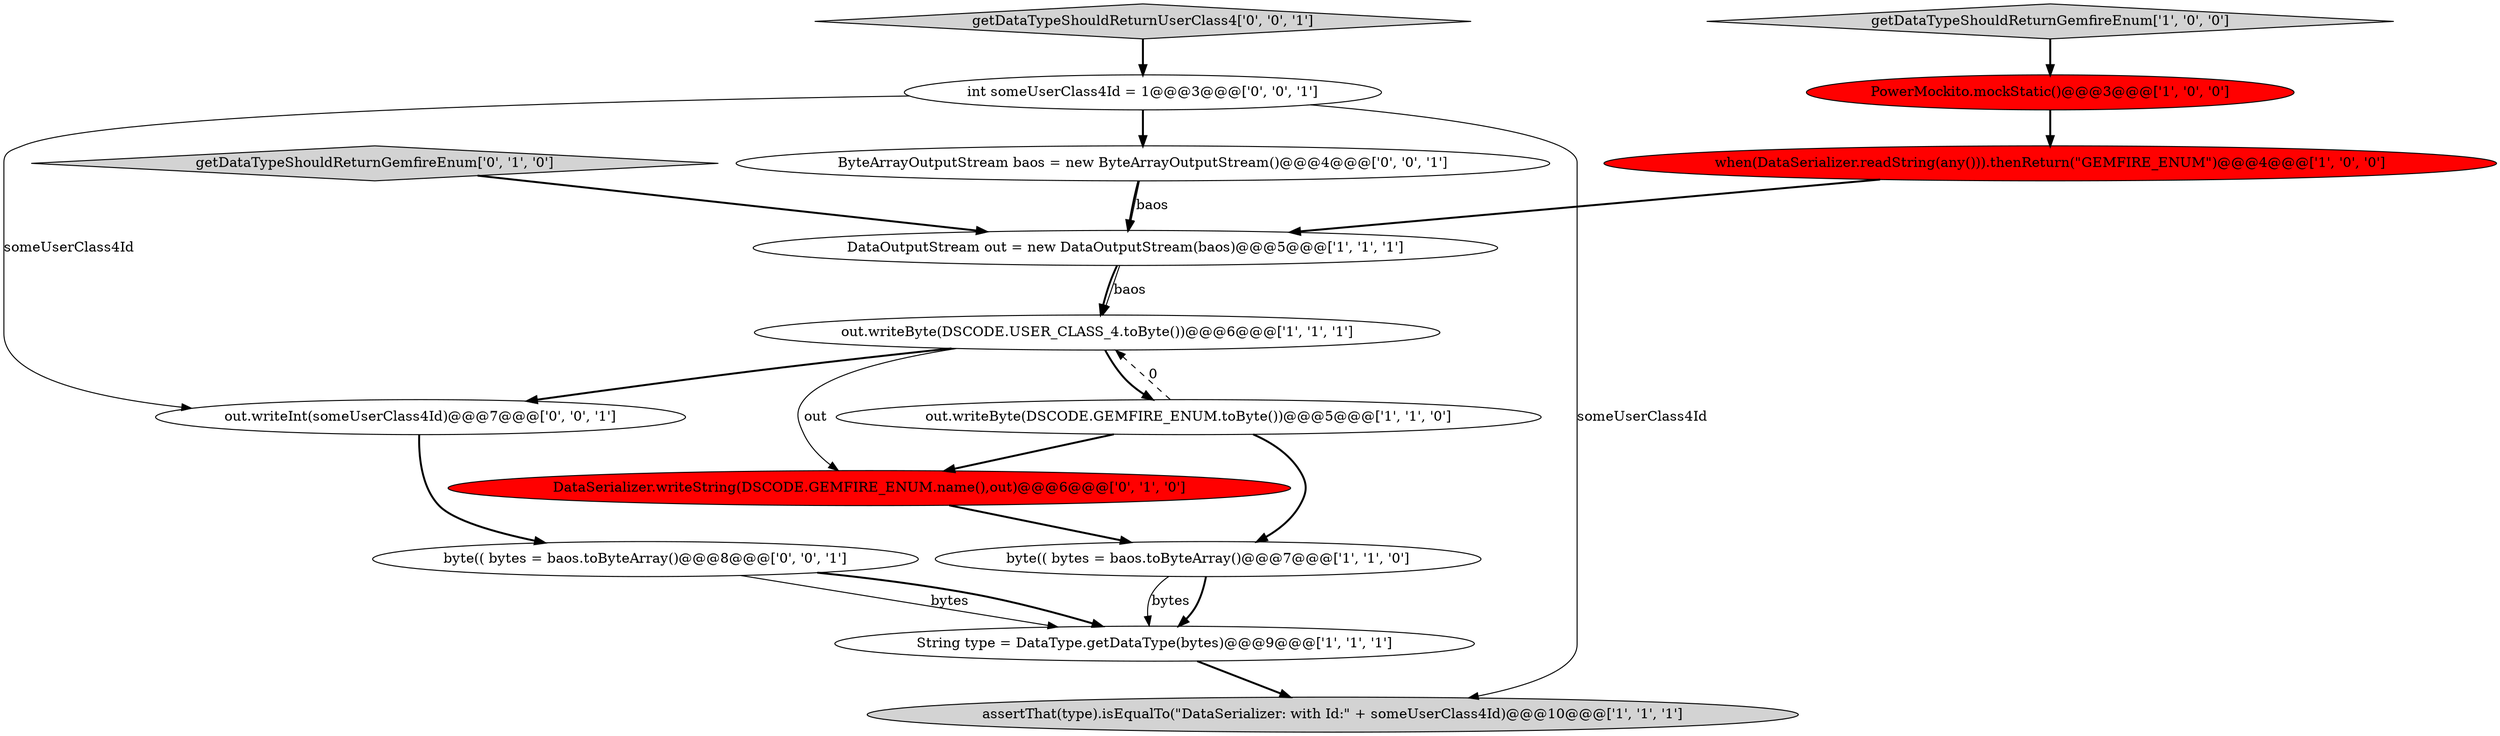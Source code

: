 digraph {
12 [style = filled, label = "getDataTypeShouldReturnUserClass4['0', '0', '1']", fillcolor = lightgray, shape = diamond image = "AAA0AAABBB3BBB"];
1 [style = filled, label = "PowerMockito.mockStatic()@@@3@@@['1', '0', '0']", fillcolor = red, shape = ellipse image = "AAA1AAABBB1BBB"];
3 [style = filled, label = "DataOutputStream out = new DataOutputStream(baos)@@@5@@@['1', '1', '1']", fillcolor = white, shape = ellipse image = "AAA0AAABBB1BBB"];
7 [style = filled, label = "out.writeByte(DSCODE.USER_CLASS_4.toByte())@@@6@@@['1', '1', '1']", fillcolor = white, shape = ellipse image = "AAA0AAABBB1BBB"];
11 [style = filled, label = "ByteArrayOutputStream baos = new ByteArrayOutputStream()@@@4@@@['0', '0', '1']", fillcolor = white, shape = ellipse image = "AAA0AAABBB3BBB"];
15 [style = filled, label = "out.writeInt(someUserClass4Id)@@@7@@@['0', '0', '1']", fillcolor = white, shape = ellipse image = "AAA0AAABBB3BBB"];
10 [style = filled, label = "DataSerializer.writeString(DSCODE.GEMFIRE_ENUM.name(),out)@@@6@@@['0', '1', '0']", fillcolor = red, shape = ellipse image = "AAA1AAABBB2BBB"];
13 [style = filled, label = "int someUserClass4Id = 1@@@3@@@['0', '0', '1']", fillcolor = white, shape = ellipse image = "AAA0AAABBB3BBB"];
9 [style = filled, label = "getDataTypeShouldReturnGemfireEnum['0', '1', '0']", fillcolor = lightgray, shape = diamond image = "AAA0AAABBB2BBB"];
6 [style = filled, label = "String type = DataType.getDataType(bytes)@@@9@@@['1', '1', '1']", fillcolor = white, shape = ellipse image = "AAA0AAABBB1BBB"];
8 [style = filled, label = "getDataTypeShouldReturnGemfireEnum['1', '0', '0']", fillcolor = lightgray, shape = diamond image = "AAA0AAABBB1BBB"];
0 [style = filled, label = "out.writeByte(DSCODE.GEMFIRE_ENUM.toByte())@@@5@@@['1', '1', '0']", fillcolor = white, shape = ellipse image = "AAA0AAABBB1BBB"];
2 [style = filled, label = "when(DataSerializer.readString(any())).thenReturn(\"GEMFIRE_ENUM\")@@@4@@@['1', '0', '0']", fillcolor = red, shape = ellipse image = "AAA1AAABBB1BBB"];
14 [style = filled, label = "byte(( bytes = baos.toByteArray()@@@8@@@['0', '0', '1']", fillcolor = white, shape = ellipse image = "AAA0AAABBB3BBB"];
5 [style = filled, label = "assertThat(type).isEqualTo(\"DataSerializer: with Id:\" + someUserClass4Id)@@@10@@@['1', '1', '1']", fillcolor = lightgray, shape = ellipse image = "AAA0AAABBB1BBB"];
4 [style = filled, label = "byte(( bytes = baos.toByteArray()@@@7@@@['1', '1', '0']", fillcolor = white, shape = ellipse image = "AAA0AAABBB1BBB"];
11->3 [style = solid, label="baos"];
7->10 [style = solid, label="out"];
3->7 [style = solid, label="baos"];
15->14 [style = bold, label=""];
4->6 [style = bold, label=""];
2->3 [style = bold, label=""];
7->0 [style = bold, label=""];
14->6 [style = solid, label="bytes"];
13->11 [style = bold, label=""];
8->1 [style = bold, label=""];
12->13 [style = bold, label=""];
6->5 [style = bold, label=""];
0->10 [style = bold, label=""];
13->15 [style = solid, label="someUserClass4Id"];
3->7 [style = bold, label=""];
11->3 [style = bold, label=""];
0->4 [style = bold, label=""];
4->6 [style = solid, label="bytes"];
10->4 [style = bold, label=""];
9->3 [style = bold, label=""];
7->15 [style = bold, label=""];
1->2 [style = bold, label=""];
13->5 [style = solid, label="someUserClass4Id"];
0->7 [style = dashed, label="0"];
14->6 [style = bold, label=""];
}
